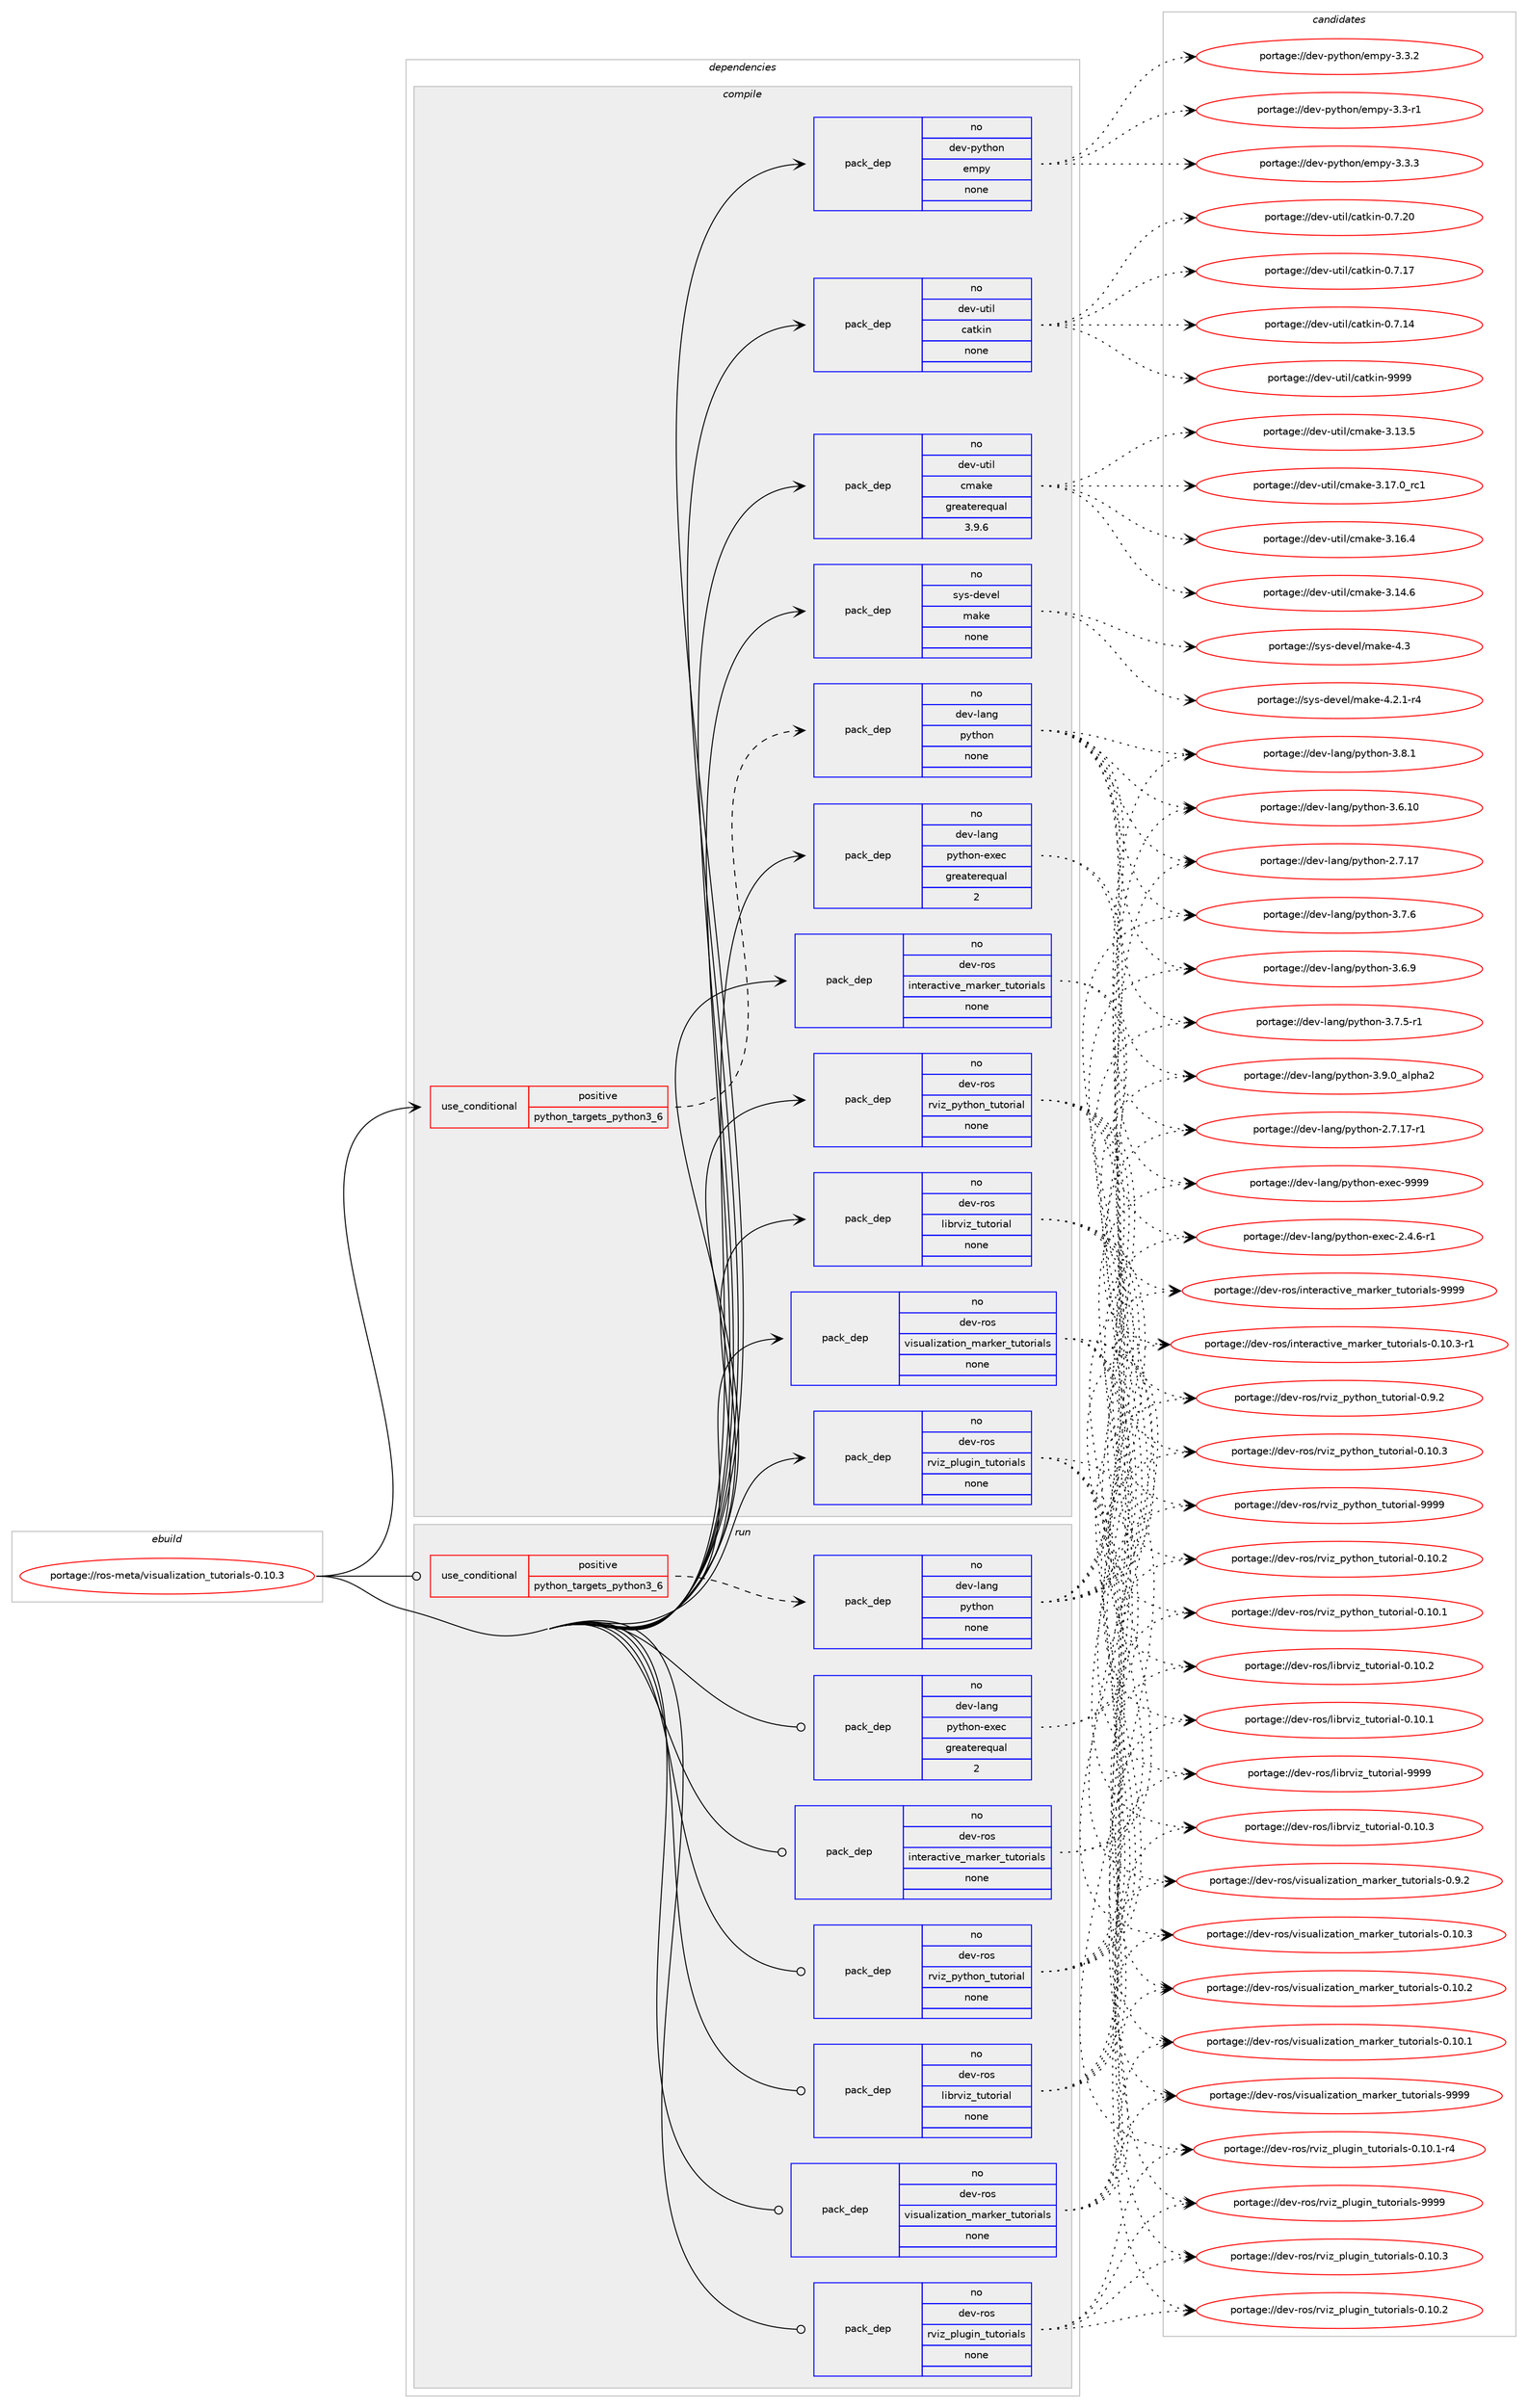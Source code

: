 digraph prolog {

# *************
# Graph options
# *************

newrank=true;
concentrate=true;
compound=true;
graph [rankdir=LR,fontname=Helvetica,fontsize=10,ranksep=1.5];#, ranksep=2.5, nodesep=0.2];
edge  [arrowhead=vee];
node  [fontname=Helvetica,fontsize=10];

# **********
# The ebuild
# **********

subgraph cluster_leftcol {
color=gray;
rank=same;
label=<<i>ebuild</i>>;
id [label="portage://ros-meta/visualization_tutorials-0.10.3", color=red, width=4, href="../ros-meta/visualization_tutorials-0.10.3.svg"];
}

# ****************
# The dependencies
# ****************

subgraph cluster_midcol {
color=gray;
label=<<i>dependencies</i>>;
subgraph cluster_compile {
fillcolor="#eeeeee";
style=filled;
label=<<i>compile</i>>;
subgraph cond12881 {
dependency62746 [label=<<TABLE BORDER="0" CELLBORDER="1" CELLSPACING="0" CELLPADDING="4"><TR><TD ROWSPAN="3" CELLPADDING="10">use_conditional</TD></TR><TR><TD>positive</TD></TR><TR><TD>python_targets_python3_6</TD></TR></TABLE>>, shape=none, color=red];
subgraph pack48518 {
dependency62747 [label=<<TABLE BORDER="0" CELLBORDER="1" CELLSPACING="0" CELLPADDING="4" WIDTH="220"><TR><TD ROWSPAN="6" CELLPADDING="30">pack_dep</TD></TR><TR><TD WIDTH="110">no</TD></TR><TR><TD>dev-lang</TD></TR><TR><TD>python</TD></TR><TR><TD>none</TD></TR><TR><TD></TD></TR></TABLE>>, shape=none, color=blue];
}
dependency62746:e -> dependency62747:w [weight=20,style="dashed",arrowhead="vee"];
}
id:e -> dependency62746:w [weight=20,style="solid",arrowhead="vee"];
subgraph pack48519 {
dependency62748 [label=<<TABLE BORDER="0" CELLBORDER="1" CELLSPACING="0" CELLPADDING="4" WIDTH="220"><TR><TD ROWSPAN="6" CELLPADDING="30">pack_dep</TD></TR><TR><TD WIDTH="110">no</TD></TR><TR><TD>dev-lang</TD></TR><TR><TD>python-exec</TD></TR><TR><TD>greaterequal</TD></TR><TR><TD>2</TD></TR></TABLE>>, shape=none, color=blue];
}
id:e -> dependency62748:w [weight=20,style="solid",arrowhead="vee"];
subgraph pack48520 {
dependency62749 [label=<<TABLE BORDER="0" CELLBORDER="1" CELLSPACING="0" CELLPADDING="4" WIDTH="220"><TR><TD ROWSPAN="6" CELLPADDING="30">pack_dep</TD></TR><TR><TD WIDTH="110">no</TD></TR><TR><TD>dev-python</TD></TR><TR><TD>empy</TD></TR><TR><TD>none</TD></TR><TR><TD></TD></TR></TABLE>>, shape=none, color=blue];
}
id:e -> dependency62749:w [weight=20,style="solid",arrowhead="vee"];
subgraph pack48521 {
dependency62750 [label=<<TABLE BORDER="0" CELLBORDER="1" CELLSPACING="0" CELLPADDING="4" WIDTH="220"><TR><TD ROWSPAN="6" CELLPADDING="30">pack_dep</TD></TR><TR><TD WIDTH="110">no</TD></TR><TR><TD>dev-ros</TD></TR><TR><TD>interactive_marker_tutorials</TD></TR><TR><TD>none</TD></TR><TR><TD></TD></TR></TABLE>>, shape=none, color=blue];
}
id:e -> dependency62750:w [weight=20,style="solid",arrowhead="vee"];
subgraph pack48522 {
dependency62751 [label=<<TABLE BORDER="0" CELLBORDER="1" CELLSPACING="0" CELLPADDING="4" WIDTH="220"><TR><TD ROWSPAN="6" CELLPADDING="30">pack_dep</TD></TR><TR><TD WIDTH="110">no</TD></TR><TR><TD>dev-ros</TD></TR><TR><TD>librviz_tutorial</TD></TR><TR><TD>none</TD></TR><TR><TD></TD></TR></TABLE>>, shape=none, color=blue];
}
id:e -> dependency62751:w [weight=20,style="solid",arrowhead="vee"];
subgraph pack48523 {
dependency62752 [label=<<TABLE BORDER="0" CELLBORDER="1" CELLSPACING="0" CELLPADDING="4" WIDTH="220"><TR><TD ROWSPAN="6" CELLPADDING="30">pack_dep</TD></TR><TR><TD WIDTH="110">no</TD></TR><TR><TD>dev-ros</TD></TR><TR><TD>rviz_plugin_tutorials</TD></TR><TR><TD>none</TD></TR><TR><TD></TD></TR></TABLE>>, shape=none, color=blue];
}
id:e -> dependency62752:w [weight=20,style="solid",arrowhead="vee"];
subgraph pack48524 {
dependency62753 [label=<<TABLE BORDER="0" CELLBORDER="1" CELLSPACING="0" CELLPADDING="4" WIDTH="220"><TR><TD ROWSPAN="6" CELLPADDING="30">pack_dep</TD></TR><TR><TD WIDTH="110">no</TD></TR><TR><TD>dev-ros</TD></TR><TR><TD>rviz_python_tutorial</TD></TR><TR><TD>none</TD></TR><TR><TD></TD></TR></TABLE>>, shape=none, color=blue];
}
id:e -> dependency62753:w [weight=20,style="solid",arrowhead="vee"];
subgraph pack48525 {
dependency62754 [label=<<TABLE BORDER="0" CELLBORDER="1" CELLSPACING="0" CELLPADDING="4" WIDTH="220"><TR><TD ROWSPAN="6" CELLPADDING="30">pack_dep</TD></TR><TR><TD WIDTH="110">no</TD></TR><TR><TD>dev-ros</TD></TR><TR><TD>visualization_marker_tutorials</TD></TR><TR><TD>none</TD></TR><TR><TD></TD></TR></TABLE>>, shape=none, color=blue];
}
id:e -> dependency62754:w [weight=20,style="solid",arrowhead="vee"];
subgraph pack48526 {
dependency62755 [label=<<TABLE BORDER="0" CELLBORDER="1" CELLSPACING="0" CELLPADDING="4" WIDTH="220"><TR><TD ROWSPAN="6" CELLPADDING="30">pack_dep</TD></TR><TR><TD WIDTH="110">no</TD></TR><TR><TD>dev-util</TD></TR><TR><TD>catkin</TD></TR><TR><TD>none</TD></TR><TR><TD></TD></TR></TABLE>>, shape=none, color=blue];
}
id:e -> dependency62755:w [weight=20,style="solid",arrowhead="vee"];
subgraph pack48527 {
dependency62756 [label=<<TABLE BORDER="0" CELLBORDER="1" CELLSPACING="0" CELLPADDING="4" WIDTH="220"><TR><TD ROWSPAN="6" CELLPADDING="30">pack_dep</TD></TR><TR><TD WIDTH="110">no</TD></TR><TR><TD>dev-util</TD></TR><TR><TD>cmake</TD></TR><TR><TD>greaterequal</TD></TR><TR><TD>3.9.6</TD></TR></TABLE>>, shape=none, color=blue];
}
id:e -> dependency62756:w [weight=20,style="solid",arrowhead="vee"];
subgraph pack48528 {
dependency62757 [label=<<TABLE BORDER="0" CELLBORDER="1" CELLSPACING="0" CELLPADDING="4" WIDTH="220"><TR><TD ROWSPAN="6" CELLPADDING="30">pack_dep</TD></TR><TR><TD WIDTH="110">no</TD></TR><TR><TD>sys-devel</TD></TR><TR><TD>make</TD></TR><TR><TD>none</TD></TR><TR><TD></TD></TR></TABLE>>, shape=none, color=blue];
}
id:e -> dependency62757:w [weight=20,style="solid",arrowhead="vee"];
}
subgraph cluster_compileandrun {
fillcolor="#eeeeee";
style=filled;
label=<<i>compile and run</i>>;
}
subgraph cluster_run {
fillcolor="#eeeeee";
style=filled;
label=<<i>run</i>>;
subgraph cond12882 {
dependency62758 [label=<<TABLE BORDER="0" CELLBORDER="1" CELLSPACING="0" CELLPADDING="4"><TR><TD ROWSPAN="3" CELLPADDING="10">use_conditional</TD></TR><TR><TD>positive</TD></TR><TR><TD>python_targets_python3_6</TD></TR></TABLE>>, shape=none, color=red];
subgraph pack48529 {
dependency62759 [label=<<TABLE BORDER="0" CELLBORDER="1" CELLSPACING="0" CELLPADDING="4" WIDTH="220"><TR><TD ROWSPAN="6" CELLPADDING="30">pack_dep</TD></TR><TR><TD WIDTH="110">no</TD></TR><TR><TD>dev-lang</TD></TR><TR><TD>python</TD></TR><TR><TD>none</TD></TR><TR><TD></TD></TR></TABLE>>, shape=none, color=blue];
}
dependency62758:e -> dependency62759:w [weight=20,style="dashed",arrowhead="vee"];
}
id:e -> dependency62758:w [weight=20,style="solid",arrowhead="odot"];
subgraph pack48530 {
dependency62760 [label=<<TABLE BORDER="0" CELLBORDER="1" CELLSPACING="0" CELLPADDING="4" WIDTH="220"><TR><TD ROWSPAN="6" CELLPADDING="30">pack_dep</TD></TR><TR><TD WIDTH="110">no</TD></TR><TR><TD>dev-lang</TD></TR><TR><TD>python-exec</TD></TR><TR><TD>greaterequal</TD></TR><TR><TD>2</TD></TR></TABLE>>, shape=none, color=blue];
}
id:e -> dependency62760:w [weight=20,style="solid",arrowhead="odot"];
subgraph pack48531 {
dependency62761 [label=<<TABLE BORDER="0" CELLBORDER="1" CELLSPACING="0" CELLPADDING="4" WIDTH="220"><TR><TD ROWSPAN="6" CELLPADDING="30">pack_dep</TD></TR><TR><TD WIDTH="110">no</TD></TR><TR><TD>dev-ros</TD></TR><TR><TD>interactive_marker_tutorials</TD></TR><TR><TD>none</TD></TR><TR><TD></TD></TR></TABLE>>, shape=none, color=blue];
}
id:e -> dependency62761:w [weight=20,style="solid",arrowhead="odot"];
subgraph pack48532 {
dependency62762 [label=<<TABLE BORDER="0" CELLBORDER="1" CELLSPACING="0" CELLPADDING="4" WIDTH="220"><TR><TD ROWSPAN="6" CELLPADDING="30">pack_dep</TD></TR><TR><TD WIDTH="110">no</TD></TR><TR><TD>dev-ros</TD></TR><TR><TD>librviz_tutorial</TD></TR><TR><TD>none</TD></TR><TR><TD></TD></TR></TABLE>>, shape=none, color=blue];
}
id:e -> dependency62762:w [weight=20,style="solid",arrowhead="odot"];
subgraph pack48533 {
dependency62763 [label=<<TABLE BORDER="0" CELLBORDER="1" CELLSPACING="0" CELLPADDING="4" WIDTH="220"><TR><TD ROWSPAN="6" CELLPADDING="30">pack_dep</TD></TR><TR><TD WIDTH="110">no</TD></TR><TR><TD>dev-ros</TD></TR><TR><TD>rviz_plugin_tutorials</TD></TR><TR><TD>none</TD></TR><TR><TD></TD></TR></TABLE>>, shape=none, color=blue];
}
id:e -> dependency62763:w [weight=20,style="solid",arrowhead="odot"];
subgraph pack48534 {
dependency62764 [label=<<TABLE BORDER="0" CELLBORDER="1" CELLSPACING="0" CELLPADDING="4" WIDTH="220"><TR><TD ROWSPAN="6" CELLPADDING="30">pack_dep</TD></TR><TR><TD WIDTH="110">no</TD></TR><TR><TD>dev-ros</TD></TR><TR><TD>rviz_python_tutorial</TD></TR><TR><TD>none</TD></TR><TR><TD></TD></TR></TABLE>>, shape=none, color=blue];
}
id:e -> dependency62764:w [weight=20,style="solid",arrowhead="odot"];
subgraph pack48535 {
dependency62765 [label=<<TABLE BORDER="0" CELLBORDER="1" CELLSPACING="0" CELLPADDING="4" WIDTH="220"><TR><TD ROWSPAN="6" CELLPADDING="30">pack_dep</TD></TR><TR><TD WIDTH="110">no</TD></TR><TR><TD>dev-ros</TD></TR><TR><TD>visualization_marker_tutorials</TD></TR><TR><TD>none</TD></TR><TR><TD></TD></TR></TABLE>>, shape=none, color=blue];
}
id:e -> dependency62765:w [weight=20,style="solid",arrowhead="odot"];
}
}

# **************
# The candidates
# **************

subgraph cluster_choices {
rank=same;
color=gray;
label=<<i>candidates</i>>;

subgraph choice48518 {
color=black;
nodesep=1;
choice10010111845108971101034711212111610411111045514657464895971081121049750 [label="portage://dev-lang/python-3.9.0_alpha2", color=red, width=4,href="../dev-lang/python-3.9.0_alpha2.svg"];
choice100101118451089711010347112121116104111110455146564649 [label="portage://dev-lang/python-3.8.1", color=red, width=4,href="../dev-lang/python-3.8.1.svg"];
choice100101118451089711010347112121116104111110455146554654 [label="portage://dev-lang/python-3.7.6", color=red, width=4,href="../dev-lang/python-3.7.6.svg"];
choice1001011184510897110103471121211161041111104551465546534511449 [label="portage://dev-lang/python-3.7.5-r1", color=red, width=4,href="../dev-lang/python-3.7.5-r1.svg"];
choice100101118451089711010347112121116104111110455146544657 [label="portage://dev-lang/python-3.6.9", color=red, width=4,href="../dev-lang/python-3.6.9.svg"];
choice10010111845108971101034711212111610411111045514654464948 [label="portage://dev-lang/python-3.6.10", color=red, width=4,href="../dev-lang/python-3.6.10.svg"];
choice100101118451089711010347112121116104111110455046554649554511449 [label="portage://dev-lang/python-2.7.17-r1", color=red, width=4,href="../dev-lang/python-2.7.17-r1.svg"];
choice10010111845108971101034711212111610411111045504655464955 [label="portage://dev-lang/python-2.7.17", color=red, width=4,href="../dev-lang/python-2.7.17.svg"];
dependency62747:e -> choice10010111845108971101034711212111610411111045514657464895971081121049750:w [style=dotted,weight="100"];
dependency62747:e -> choice100101118451089711010347112121116104111110455146564649:w [style=dotted,weight="100"];
dependency62747:e -> choice100101118451089711010347112121116104111110455146554654:w [style=dotted,weight="100"];
dependency62747:e -> choice1001011184510897110103471121211161041111104551465546534511449:w [style=dotted,weight="100"];
dependency62747:e -> choice100101118451089711010347112121116104111110455146544657:w [style=dotted,weight="100"];
dependency62747:e -> choice10010111845108971101034711212111610411111045514654464948:w [style=dotted,weight="100"];
dependency62747:e -> choice100101118451089711010347112121116104111110455046554649554511449:w [style=dotted,weight="100"];
dependency62747:e -> choice10010111845108971101034711212111610411111045504655464955:w [style=dotted,weight="100"];
}
subgraph choice48519 {
color=black;
nodesep=1;
choice10010111845108971101034711212111610411111045101120101994557575757 [label="portage://dev-lang/python-exec-9999", color=red, width=4,href="../dev-lang/python-exec-9999.svg"];
choice10010111845108971101034711212111610411111045101120101994550465246544511449 [label="portage://dev-lang/python-exec-2.4.6-r1", color=red, width=4,href="../dev-lang/python-exec-2.4.6-r1.svg"];
dependency62748:e -> choice10010111845108971101034711212111610411111045101120101994557575757:w [style=dotted,weight="100"];
dependency62748:e -> choice10010111845108971101034711212111610411111045101120101994550465246544511449:w [style=dotted,weight="100"];
}
subgraph choice48520 {
color=black;
nodesep=1;
choice1001011184511212111610411111047101109112121455146514651 [label="portage://dev-python/empy-3.3.3", color=red, width=4,href="../dev-python/empy-3.3.3.svg"];
choice1001011184511212111610411111047101109112121455146514650 [label="portage://dev-python/empy-3.3.2", color=red, width=4,href="../dev-python/empy-3.3.2.svg"];
choice1001011184511212111610411111047101109112121455146514511449 [label="portage://dev-python/empy-3.3-r1", color=red, width=4,href="../dev-python/empy-3.3-r1.svg"];
dependency62749:e -> choice1001011184511212111610411111047101109112121455146514651:w [style=dotted,weight="100"];
dependency62749:e -> choice1001011184511212111610411111047101109112121455146514650:w [style=dotted,weight="100"];
dependency62749:e -> choice1001011184511212111610411111047101109112121455146514511449:w [style=dotted,weight="100"];
}
subgraph choice48521 {
color=black;
nodesep=1;
choice10010111845114111115471051101161011149799116105118101951099711410710111495116117116111114105971081154557575757 [label="portage://dev-ros/interactive_marker_tutorials-9999", color=red, width=4,href="../dev-ros/interactive_marker_tutorials-9999.svg"];
choice1001011184511411111547105110116101114979911610511810195109971141071011149511611711611111410597108115454846494846514511449 [label="portage://dev-ros/interactive_marker_tutorials-0.10.3-r1", color=red, width=4,href="../dev-ros/interactive_marker_tutorials-0.10.3-r1.svg"];
dependency62750:e -> choice10010111845114111115471051101161011149799116105118101951099711410710111495116117116111114105971081154557575757:w [style=dotted,weight="100"];
dependency62750:e -> choice1001011184511411111547105110116101114979911610511810195109971141071011149511611711611111410597108115454846494846514511449:w [style=dotted,weight="100"];
}
subgraph choice48522 {
color=black;
nodesep=1;
choice10010111845114111115471081059811411810512295116117116111114105971084557575757 [label="portage://dev-ros/librviz_tutorial-9999", color=red, width=4,href="../dev-ros/librviz_tutorial-9999.svg"];
choice100101118451141111154710810598114118105122951161171161111141059710845484649484651 [label="portage://dev-ros/librviz_tutorial-0.10.3", color=red, width=4,href="../dev-ros/librviz_tutorial-0.10.3.svg"];
choice100101118451141111154710810598114118105122951161171161111141059710845484649484650 [label="portage://dev-ros/librviz_tutorial-0.10.2", color=red, width=4,href="../dev-ros/librviz_tutorial-0.10.2.svg"];
choice100101118451141111154710810598114118105122951161171161111141059710845484649484649 [label="portage://dev-ros/librviz_tutorial-0.10.1", color=red, width=4,href="../dev-ros/librviz_tutorial-0.10.1.svg"];
dependency62751:e -> choice10010111845114111115471081059811411810512295116117116111114105971084557575757:w [style=dotted,weight="100"];
dependency62751:e -> choice100101118451141111154710810598114118105122951161171161111141059710845484649484651:w [style=dotted,weight="100"];
dependency62751:e -> choice100101118451141111154710810598114118105122951161171161111141059710845484649484650:w [style=dotted,weight="100"];
dependency62751:e -> choice100101118451141111154710810598114118105122951161171161111141059710845484649484649:w [style=dotted,weight="100"];
}
subgraph choice48523 {
color=black;
nodesep=1;
choice10010111845114111115471141181051229511210811710310511095116117116111114105971081154557575757 [label="portage://dev-ros/rviz_plugin_tutorials-9999", color=red, width=4,href="../dev-ros/rviz_plugin_tutorials-9999.svg"];
choice100101118451141111154711411810512295112108117103105110951161171161111141059710811545484649484651 [label="portage://dev-ros/rviz_plugin_tutorials-0.10.3", color=red, width=4,href="../dev-ros/rviz_plugin_tutorials-0.10.3.svg"];
choice100101118451141111154711411810512295112108117103105110951161171161111141059710811545484649484650 [label="portage://dev-ros/rviz_plugin_tutorials-0.10.2", color=red, width=4,href="../dev-ros/rviz_plugin_tutorials-0.10.2.svg"];
choice1001011184511411111547114118105122951121081171031051109511611711611111410597108115454846494846494511452 [label="portage://dev-ros/rviz_plugin_tutorials-0.10.1-r4", color=red, width=4,href="../dev-ros/rviz_plugin_tutorials-0.10.1-r4.svg"];
dependency62752:e -> choice10010111845114111115471141181051229511210811710310511095116117116111114105971081154557575757:w [style=dotted,weight="100"];
dependency62752:e -> choice100101118451141111154711411810512295112108117103105110951161171161111141059710811545484649484651:w [style=dotted,weight="100"];
dependency62752:e -> choice100101118451141111154711411810512295112108117103105110951161171161111141059710811545484649484650:w [style=dotted,weight="100"];
dependency62752:e -> choice1001011184511411111547114118105122951121081171031051109511611711611111410597108115454846494846494511452:w [style=dotted,weight="100"];
}
subgraph choice48524 {
color=black;
nodesep=1;
choice10010111845114111115471141181051229511212111610411111095116117116111114105971084557575757 [label="portage://dev-ros/rviz_python_tutorial-9999", color=red, width=4,href="../dev-ros/rviz_python_tutorial-9999.svg"];
choice1001011184511411111547114118105122951121211161041111109511611711611111410597108454846574650 [label="portage://dev-ros/rviz_python_tutorial-0.9.2", color=red, width=4,href="../dev-ros/rviz_python_tutorial-0.9.2.svg"];
choice100101118451141111154711411810512295112121116104111110951161171161111141059710845484649484651 [label="portage://dev-ros/rviz_python_tutorial-0.10.3", color=red, width=4,href="../dev-ros/rviz_python_tutorial-0.10.3.svg"];
choice100101118451141111154711411810512295112121116104111110951161171161111141059710845484649484650 [label="portage://dev-ros/rviz_python_tutorial-0.10.2", color=red, width=4,href="../dev-ros/rviz_python_tutorial-0.10.2.svg"];
choice100101118451141111154711411810512295112121116104111110951161171161111141059710845484649484649 [label="portage://dev-ros/rviz_python_tutorial-0.10.1", color=red, width=4,href="../dev-ros/rviz_python_tutorial-0.10.1.svg"];
dependency62753:e -> choice10010111845114111115471141181051229511212111610411111095116117116111114105971084557575757:w [style=dotted,weight="100"];
dependency62753:e -> choice1001011184511411111547114118105122951121211161041111109511611711611111410597108454846574650:w [style=dotted,weight="100"];
dependency62753:e -> choice100101118451141111154711411810512295112121116104111110951161171161111141059710845484649484651:w [style=dotted,weight="100"];
dependency62753:e -> choice100101118451141111154711411810512295112121116104111110951161171161111141059710845484649484650:w [style=dotted,weight="100"];
dependency62753:e -> choice100101118451141111154711411810512295112121116104111110951161171161111141059710845484649484649:w [style=dotted,weight="100"];
}
subgraph choice48525 {
color=black;
nodesep=1;
choice10010111845114111115471181051151179710810512297116105111110951099711410710111495116117116111114105971081154557575757 [label="portage://dev-ros/visualization_marker_tutorials-9999", color=red, width=4,href="../dev-ros/visualization_marker_tutorials-9999.svg"];
choice1001011184511411111547118105115117971081051229711610511111095109971141071011149511611711611111410597108115454846574650 [label="portage://dev-ros/visualization_marker_tutorials-0.9.2", color=red, width=4,href="../dev-ros/visualization_marker_tutorials-0.9.2.svg"];
choice100101118451141111154711810511511797108105122971161051111109510997114107101114951161171161111141059710811545484649484651 [label="portage://dev-ros/visualization_marker_tutorials-0.10.3", color=red, width=4,href="../dev-ros/visualization_marker_tutorials-0.10.3.svg"];
choice100101118451141111154711810511511797108105122971161051111109510997114107101114951161171161111141059710811545484649484650 [label="portage://dev-ros/visualization_marker_tutorials-0.10.2", color=red, width=4,href="../dev-ros/visualization_marker_tutorials-0.10.2.svg"];
choice100101118451141111154711810511511797108105122971161051111109510997114107101114951161171161111141059710811545484649484649 [label="portage://dev-ros/visualization_marker_tutorials-0.10.1", color=red, width=4,href="../dev-ros/visualization_marker_tutorials-0.10.1.svg"];
dependency62754:e -> choice10010111845114111115471181051151179710810512297116105111110951099711410710111495116117116111114105971081154557575757:w [style=dotted,weight="100"];
dependency62754:e -> choice1001011184511411111547118105115117971081051229711610511111095109971141071011149511611711611111410597108115454846574650:w [style=dotted,weight="100"];
dependency62754:e -> choice100101118451141111154711810511511797108105122971161051111109510997114107101114951161171161111141059710811545484649484651:w [style=dotted,weight="100"];
dependency62754:e -> choice100101118451141111154711810511511797108105122971161051111109510997114107101114951161171161111141059710811545484649484650:w [style=dotted,weight="100"];
dependency62754:e -> choice100101118451141111154711810511511797108105122971161051111109510997114107101114951161171161111141059710811545484649484649:w [style=dotted,weight="100"];
}
subgraph choice48526 {
color=black;
nodesep=1;
choice100101118451171161051084799971161071051104557575757 [label="portage://dev-util/catkin-9999", color=red, width=4,href="../dev-util/catkin-9999.svg"];
choice1001011184511711610510847999711610710511045484655465048 [label="portage://dev-util/catkin-0.7.20", color=red, width=4,href="../dev-util/catkin-0.7.20.svg"];
choice1001011184511711610510847999711610710511045484655464955 [label="portage://dev-util/catkin-0.7.17", color=red, width=4,href="../dev-util/catkin-0.7.17.svg"];
choice1001011184511711610510847999711610710511045484655464952 [label="portage://dev-util/catkin-0.7.14", color=red, width=4,href="../dev-util/catkin-0.7.14.svg"];
dependency62755:e -> choice100101118451171161051084799971161071051104557575757:w [style=dotted,weight="100"];
dependency62755:e -> choice1001011184511711610510847999711610710511045484655465048:w [style=dotted,weight="100"];
dependency62755:e -> choice1001011184511711610510847999711610710511045484655464955:w [style=dotted,weight="100"];
dependency62755:e -> choice1001011184511711610510847999711610710511045484655464952:w [style=dotted,weight="100"];
}
subgraph choice48527 {
color=black;
nodesep=1;
choice1001011184511711610510847991099710710145514649554648951149949 [label="portage://dev-util/cmake-3.17.0_rc1", color=red, width=4,href="../dev-util/cmake-3.17.0_rc1.svg"];
choice1001011184511711610510847991099710710145514649544652 [label="portage://dev-util/cmake-3.16.4", color=red, width=4,href="../dev-util/cmake-3.16.4.svg"];
choice1001011184511711610510847991099710710145514649524654 [label="portage://dev-util/cmake-3.14.6", color=red, width=4,href="../dev-util/cmake-3.14.6.svg"];
choice1001011184511711610510847991099710710145514649514653 [label="portage://dev-util/cmake-3.13.5", color=red, width=4,href="../dev-util/cmake-3.13.5.svg"];
dependency62756:e -> choice1001011184511711610510847991099710710145514649554648951149949:w [style=dotted,weight="100"];
dependency62756:e -> choice1001011184511711610510847991099710710145514649544652:w [style=dotted,weight="100"];
dependency62756:e -> choice1001011184511711610510847991099710710145514649524654:w [style=dotted,weight="100"];
dependency62756:e -> choice1001011184511711610510847991099710710145514649514653:w [style=dotted,weight="100"];
}
subgraph choice48528 {
color=black;
nodesep=1;
choice11512111545100101118101108471099710710145524651 [label="portage://sys-devel/make-4.3", color=red, width=4,href="../sys-devel/make-4.3.svg"];
choice1151211154510010111810110847109971071014552465046494511452 [label="portage://sys-devel/make-4.2.1-r4", color=red, width=4,href="../sys-devel/make-4.2.1-r4.svg"];
dependency62757:e -> choice11512111545100101118101108471099710710145524651:w [style=dotted,weight="100"];
dependency62757:e -> choice1151211154510010111810110847109971071014552465046494511452:w [style=dotted,weight="100"];
}
subgraph choice48529 {
color=black;
nodesep=1;
choice10010111845108971101034711212111610411111045514657464895971081121049750 [label="portage://dev-lang/python-3.9.0_alpha2", color=red, width=4,href="../dev-lang/python-3.9.0_alpha2.svg"];
choice100101118451089711010347112121116104111110455146564649 [label="portage://dev-lang/python-3.8.1", color=red, width=4,href="../dev-lang/python-3.8.1.svg"];
choice100101118451089711010347112121116104111110455146554654 [label="portage://dev-lang/python-3.7.6", color=red, width=4,href="../dev-lang/python-3.7.6.svg"];
choice1001011184510897110103471121211161041111104551465546534511449 [label="portage://dev-lang/python-3.7.5-r1", color=red, width=4,href="../dev-lang/python-3.7.5-r1.svg"];
choice100101118451089711010347112121116104111110455146544657 [label="portage://dev-lang/python-3.6.9", color=red, width=4,href="../dev-lang/python-3.6.9.svg"];
choice10010111845108971101034711212111610411111045514654464948 [label="portage://dev-lang/python-3.6.10", color=red, width=4,href="../dev-lang/python-3.6.10.svg"];
choice100101118451089711010347112121116104111110455046554649554511449 [label="portage://dev-lang/python-2.7.17-r1", color=red, width=4,href="../dev-lang/python-2.7.17-r1.svg"];
choice10010111845108971101034711212111610411111045504655464955 [label="portage://dev-lang/python-2.7.17", color=red, width=4,href="../dev-lang/python-2.7.17.svg"];
dependency62759:e -> choice10010111845108971101034711212111610411111045514657464895971081121049750:w [style=dotted,weight="100"];
dependency62759:e -> choice100101118451089711010347112121116104111110455146564649:w [style=dotted,weight="100"];
dependency62759:e -> choice100101118451089711010347112121116104111110455146554654:w [style=dotted,weight="100"];
dependency62759:e -> choice1001011184510897110103471121211161041111104551465546534511449:w [style=dotted,weight="100"];
dependency62759:e -> choice100101118451089711010347112121116104111110455146544657:w [style=dotted,weight="100"];
dependency62759:e -> choice10010111845108971101034711212111610411111045514654464948:w [style=dotted,weight="100"];
dependency62759:e -> choice100101118451089711010347112121116104111110455046554649554511449:w [style=dotted,weight="100"];
dependency62759:e -> choice10010111845108971101034711212111610411111045504655464955:w [style=dotted,weight="100"];
}
subgraph choice48530 {
color=black;
nodesep=1;
choice10010111845108971101034711212111610411111045101120101994557575757 [label="portage://dev-lang/python-exec-9999", color=red, width=4,href="../dev-lang/python-exec-9999.svg"];
choice10010111845108971101034711212111610411111045101120101994550465246544511449 [label="portage://dev-lang/python-exec-2.4.6-r1", color=red, width=4,href="../dev-lang/python-exec-2.4.6-r1.svg"];
dependency62760:e -> choice10010111845108971101034711212111610411111045101120101994557575757:w [style=dotted,weight="100"];
dependency62760:e -> choice10010111845108971101034711212111610411111045101120101994550465246544511449:w [style=dotted,weight="100"];
}
subgraph choice48531 {
color=black;
nodesep=1;
choice10010111845114111115471051101161011149799116105118101951099711410710111495116117116111114105971081154557575757 [label="portage://dev-ros/interactive_marker_tutorials-9999", color=red, width=4,href="../dev-ros/interactive_marker_tutorials-9999.svg"];
choice1001011184511411111547105110116101114979911610511810195109971141071011149511611711611111410597108115454846494846514511449 [label="portage://dev-ros/interactive_marker_tutorials-0.10.3-r1", color=red, width=4,href="../dev-ros/interactive_marker_tutorials-0.10.3-r1.svg"];
dependency62761:e -> choice10010111845114111115471051101161011149799116105118101951099711410710111495116117116111114105971081154557575757:w [style=dotted,weight="100"];
dependency62761:e -> choice1001011184511411111547105110116101114979911610511810195109971141071011149511611711611111410597108115454846494846514511449:w [style=dotted,weight="100"];
}
subgraph choice48532 {
color=black;
nodesep=1;
choice10010111845114111115471081059811411810512295116117116111114105971084557575757 [label="portage://dev-ros/librviz_tutorial-9999", color=red, width=4,href="../dev-ros/librviz_tutorial-9999.svg"];
choice100101118451141111154710810598114118105122951161171161111141059710845484649484651 [label="portage://dev-ros/librviz_tutorial-0.10.3", color=red, width=4,href="../dev-ros/librviz_tutorial-0.10.3.svg"];
choice100101118451141111154710810598114118105122951161171161111141059710845484649484650 [label="portage://dev-ros/librviz_tutorial-0.10.2", color=red, width=4,href="../dev-ros/librviz_tutorial-0.10.2.svg"];
choice100101118451141111154710810598114118105122951161171161111141059710845484649484649 [label="portage://dev-ros/librviz_tutorial-0.10.1", color=red, width=4,href="../dev-ros/librviz_tutorial-0.10.1.svg"];
dependency62762:e -> choice10010111845114111115471081059811411810512295116117116111114105971084557575757:w [style=dotted,weight="100"];
dependency62762:e -> choice100101118451141111154710810598114118105122951161171161111141059710845484649484651:w [style=dotted,weight="100"];
dependency62762:e -> choice100101118451141111154710810598114118105122951161171161111141059710845484649484650:w [style=dotted,weight="100"];
dependency62762:e -> choice100101118451141111154710810598114118105122951161171161111141059710845484649484649:w [style=dotted,weight="100"];
}
subgraph choice48533 {
color=black;
nodesep=1;
choice10010111845114111115471141181051229511210811710310511095116117116111114105971081154557575757 [label="portage://dev-ros/rviz_plugin_tutorials-9999", color=red, width=4,href="../dev-ros/rviz_plugin_tutorials-9999.svg"];
choice100101118451141111154711411810512295112108117103105110951161171161111141059710811545484649484651 [label="portage://dev-ros/rviz_plugin_tutorials-0.10.3", color=red, width=4,href="../dev-ros/rviz_plugin_tutorials-0.10.3.svg"];
choice100101118451141111154711411810512295112108117103105110951161171161111141059710811545484649484650 [label="portage://dev-ros/rviz_plugin_tutorials-0.10.2", color=red, width=4,href="../dev-ros/rviz_plugin_tutorials-0.10.2.svg"];
choice1001011184511411111547114118105122951121081171031051109511611711611111410597108115454846494846494511452 [label="portage://dev-ros/rviz_plugin_tutorials-0.10.1-r4", color=red, width=4,href="../dev-ros/rviz_plugin_tutorials-0.10.1-r4.svg"];
dependency62763:e -> choice10010111845114111115471141181051229511210811710310511095116117116111114105971081154557575757:w [style=dotted,weight="100"];
dependency62763:e -> choice100101118451141111154711411810512295112108117103105110951161171161111141059710811545484649484651:w [style=dotted,weight="100"];
dependency62763:e -> choice100101118451141111154711411810512295112108117103105110951161171161111141059710811545484649484650:w [style=dotted,weight="100"];
dependency62763:e -> choice1001011184511411111547114118105122951121081171031051109511611711611111410597108115454846494846494511452:w [style=dotted,weight="100"];
}
subgraph choice48534 {
color=black;
nodesep=1;
choice10010111845114111115471141181051229511212111610411111095116117116111114105971084557575757 [label="portage://dev-ros/rviz_python_tutorial-9999", color=red, width=4,href="../dev-ros/rviz_python_tutorial-9999.svg"];
choice1001011184511411111547114118105122951121211161041111109511611711611111410597108454846574650 [label="portage://dev-ros/rviz_python_tutorial-0.9.2", color=red, width=4,href="../dev-ros/rviz_python_tutorial-0.9.2.svg"];
choice100101118451141111154711411810512295112121116104111110951161171161111141059710845484649484651 [label="portage://dev-ros/rviz_python_tutorial-0.10.3", color=red, width=4,href="../dev-ros/rviz_python_tutorial-0.10.3.svg"];
choice100101118451141111154711411810512295112121116104111110951161171161111141059710845484649484650 [label="portage://dev-ros/rviz_python_tutorial-0.10.2", color=red, width=4,href="../dev-ros/rviz_python_tutorial-0.10.2.svg"];
choice100101118451141111154711411810512295112121116104111110951161171161111141059710845484649484649 [label="portage://dev-ros/rviz_python_tutorial-0.10.1", color=red, width=4,href="../dev-ros/rviz_python_tutorial-0.10.1.svg"];
dependency62764:e -> choice10010111845114111115471141181051229511212111610411111095116117116111114105971084557575757:w [style=dotted,weight="100"];
dependency62764:e -> choice1001011184511411111547114118105122951121211161041111109511611711611111410597108454846574650:w [style=dotted,weight="100"];
dependency62764:e -> choice100101118451141111154711411810512295112121116104111110951161171161111141059710845484649484651:w [style=dotted,weight="100"];
dependency62764:e -> choice100101118451141111154711411810512295112121116104111110951161171161111141059710845484649484650:w [style=dotted,weight="100"];
dependency62764:e -> choice100101118451141111154711411810512295112121116104111110951161171161111141059710845484649484649:w [style=dotted,weight="100"];
}
subgraph choice48535 {
color=black;
nodesep=1;
choice10010111845114111115471181051151179710810512297116105111110951099711410710111495116117116111114105971081154557575757 [label="portage://dev-ros/visualization_marker_tutorials-9999", color=red, width=4,href="../dev-ros/visualization_marker_tutorials-9999.svg"];
choice1001011184511411111547118105115117971081051229711610511111095109971141071011149511611711611111410597108115454846574650 [label="portage://dev-ros/visualization_marker_tutorials-0.9.2", color=red, width=4,href="../dev-ros/visualization_marker_tutorials-0.9.2.svg"];
choice100101118451141111154711810511511797108105122971161051111109510997114107101114951161171161111141059710811545484649484651 [label="portage://dev-ros/visualization_marker_tutorials-0.10.3", color=red, width=4,href="../dev-ros/visualization_marker_tutorials-0.10.3.svg"];
choice100101118451141111154711810511511797108105122971161051111109510997114107101114951161171161111141059710811545484649484650 [label="portage://dev-ros/visualization_marker_tutorials-0.10.2", color=red, width=4,href="../dev-ros/visualization_marker_tutorials-0.10.2.svg"];
choice100101118451141111154711810511511797108105122971161051111109510997114107101114951161171161111141059710811545484649484649 [label="portage://dev-ros/visualization_marker_tutorials-0.10.1", color=red, width=4,href="../dev-ros/visualization_marker_tutorials-0.10.1.svg"];
dependency62765:e -> choice10010111845114111115471181051151179710810512297116105111110951099711410710111495116117116111114105971081154557575757:w [style=dotted,weight="100"];
dependency62765:e -> choice1001011184511411111547118105115117971081051229711610511111095109971141071011149511611711611111410597108115454846574650:w [style=dotted,weight="100"];
dependency62765:e -> choice100101118451141111154711810511511797108105122971161051111109510997114107101114951161171161111141059710811545484649484651:w [style=dotted,weight="100"];
dependency62765:e -> choice100101118451141111154711810511511797108105122971161051111109510997114107101114951161171161111141059710811545484649484650:w [style=dotted,weight="100"];
dependency62765:e -> choice100101118451141111154711810511511797108105122971161051111109510997114107101114951161171161111141059710811545484649484649:w [style=dotted,weight="100"];
}
}

}
